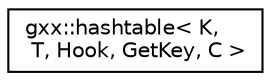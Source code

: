 digraph "Graphical Class Hierarchy"
{
  edge [fontname="Helvetica",fontsize="10",labelfontname="Helvetica",labelfontsize="10"];
  node [fontname="Helvetica",fontsize="10",shape=record];
  rankdir="LR";
  Node1 [label="gxx::hashtable\< K,\l T, Hook, GetKey, C \>",height=0.2,width=0.4,color="black", fillcolor="white", style="filled",URL="$classgxx_1_1hashtable.html"];
}
